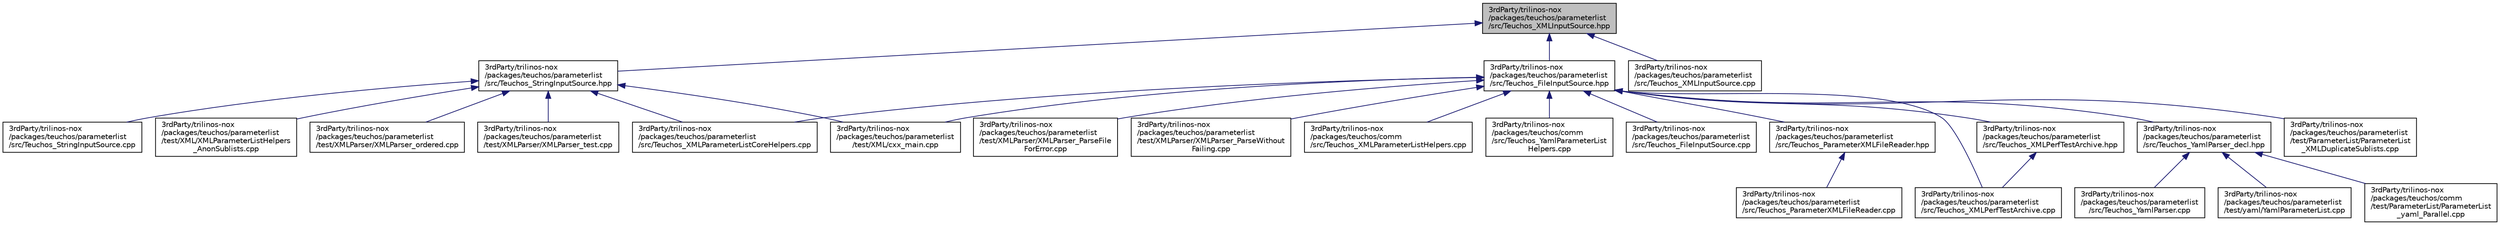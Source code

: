 digraph "3rdParty/trilinos-nox/packages/teuchos/parameterlist/src/Teuchos_XMLInputSource.hpp"
{
  edge [fontname="Helvetica",fontsize="10",labelfontname="Helvetica",labelfontsize="10"];
  node [fontname="Helvetica",fontsize="10",shape=record];
  Node40 [label="3rdParty/trilinos-nox\l/packages/teuchos/parameterlist\l/src/Teuchos_XMLInputSource.hpp",height=0.2,width=0.4,color="black", fillcolor="grey75", style="filled", fontcolor="black"];
  Node40 -> Node41 [dir="back",color="midnightblue",fontsize="10",style="solid",fontname="Helvetica"];
  Node41 [label="3rdParty/trilinos-nox\l/packages/teuchos/parameterlist\l/src/Teuchos_FileInputSource.hpp",height=0.2,width=0.4,color="black", fillcolor="white", style="filled",URL="$db/d2a/_teuchos___file_input_source_8hpp.html",tooltip="Definition of XMLInputSource derived class for reading XML from a file. "];
  Node41 -> Node42 [dir="back",color="midnightblue",fontsize="10",style="solid",fontname="Helvetica"];
  Node42 [label="3rdParty/trilinos-nox\l/packages/teuchos/comm\l/src/Teuchos_XMLParameterListHelpers.cpp",height=0.2,width=0.4,color="black", fillcolor="white", style="filled",URL="$d2/d82/_teuchos___x_m_l_parameter_list_helpers_8cpp.html"];
  Node41 -> Node43 [dir="back",color="midnightblue",fontsize="10",style="solid",fontname="Helvetica"];
  Node43 [label="3rdParty/trilinos-nox\l/packages/teuchos/comm\l/src/Teuchos_YamlParameterList\lHelpers.cpp",height=0.2,width=0.4,color="black", fillcolor="white", style="filled",URL="$d4/d9b/_teuchos___yaml_parameter_list_helpers_8cpp.html"];
  Node41 -> Node44 [dir="back",color="midnightblue",fontsize="10",style="solid",fontname="Helvetica"];
  Node44 [label="3rdParty/trilinos-nox\l/packages/teuchos/parameterlist\l/src/Teuchos_FileInputSource.cpp",height=0.2,width=0.4,color="black", fillcolor="white", style="filled",URL="$d9/d38/_teuchos___file_input_source_8cpp.html"];
  Node41 -> Node45 [dir="back",color="midnightblue",fontsize="10",style="solid",fontname="Helvetica"];
  Node45 [label="3rdParty/trilinos-nox\l/packages/teuchos/parameterlist\l/src/Teuchos_ParameterXMLFileReader.hpp",height=0.2,width=0.4,color="black", fillcolor="white", style="filled",URL="$d0/dd5/_teuchos___parameter_x_m_l_file_reader_8hpp.html"];
  Node45 -> Node46 [dir="back",color="midnightblue",fontsize="10",style="solid",fontname="Helvetica"];
  Node46 [label="3rdParty/trilinos-nox\l/packages/teuchos/parameterlist\l/src/Teuchos_ParameterXMLFileReader.cpp",height=0.2,width=0.4,color="black", fillcolor="white", style="filled",URL="$dd/d7e/_teuchos___parameter_x_m_l_file_reader_8cpp.html"];
  Node41 -> Node47 [dir="back",color="midnightblue",fontsize="10",style="solid",fontname="Helvetica"];
  Node47 [label="3rdParty/trilinos-nox\l/packages/teuchos/parameterlist\l/src/Teuchos_XMLParameterListCoreHelpers.cpp",height=0.2,width=0.4,color="black", fillcolor="white", style="filled",URL="$df/dc8/_teuchos___x_m_l_parameter_list_core_helpers_8cpp.html"];
  Node41 -> Node48 [dir="back",color="midnightblue",fontsize="10",style="solid",fontname="Helvetica"];
  Node48 [label="3rdParty/trilinos-nox\l/packages/teuchos/parameterlist\l/src/Teuchos_XMLPerfTestArchive.cpp",height=0.2,width=0.4,color="black", fillcolor="white", style="filled",URL="$df/d26/_teuchos___x_m_l_perf_test_archive_8cpp.html"];
  Node41 -> Node49 [dir="back",color="midnightblue",fontsize="10",style="solid",fontname="Helvetica"];
  Node49 [label="3rdParty/trilinos-nox\l/packages/teuchos/parameterlist\l/src/Teuchos_XMLPerfTestArchive.hpp",height=0.2,width=0.4,color="black", fillcolor="white", style="filled",URL="$d1/d14/_teuchos___x_m_l_perf_test_archive_8hpp.html",tooltip="Tools for an XML-based performance test archive. "];
  Node49 -> Node48 [dir="back",color="midnightblue",fontsize="10",style="solid",fontname="Helvetica"];
  Node41 -> Node50 [dir="back",color="midnightblue",fontsize="10",style="solid",fontname="Helvetica"];
  Node50 [label="3rdParty/trilinos-nox\l/packages/teuchos/parameterlist\l/src/Teuchos_YamlParser_decl.hpp",height=0.2,width=0.4,color="black", fillcolor="white", style="filled",URL="$d1/de1/_teuchos___yaml_parser__decl_8hpp.html"];
  Node50 -> Node51 [dir="back",color="midnightblue",fontsize="10",style="solid",fontname="Helvetica"];
  Node51 [label="3rdParty/trilinos-nox\l/packages/teuchos/comm\l/test/ParameterList/ParameterList\l_yaml_Parallel.cpp",height=0.2,width=0.4,color="black", fillcolor="white", style="filled",URL="$dc/d0f/_parameter_list__yaml___parallel_8cpp.html"];
  Node50 -> Node52 [dir="back",color="midnightblue",fontsize="10",style="solid",fontname="Helvetica"];
  Node52 [label="3rdParty/trilinos-nox\l/packages/teuchos/parameterlist\l/src/Teuchos_YamlParser.cpp",height=0.2,width=0.4,color="black", fillcolor="white", style="filled",URL="$d5/d9b/_teuchos___yaml_parser_8cpp.html"];
  Node50 -> Node53 [dir="back",color="midnightblue",fontsize="10",style="solid",fontname="Helvetica"];
  Node53 [label="3rdParty/trilinos-nox\l/packages/teuchos/parameterlist\l/test/yaml/YamlParameterList.cpp",height=0.2,width=0.4,color="black", fillcolor="white", style="filled",URL="$d9/d6e/_yaml_parameter_list_8cpp.html"];
  Node41 -> Node54 [dir="back",color="midnightblue",fontsize="10",style="solid",fontname="Helvetica"];
  Node54 [label="3rdParty/trilinos-nox\l/packages/teuchos/parameterlist\l/test/ParameterList/ParameterList\l_XMLDuplicateSublists.cpp",height=0.2,width=0.4,color="black", fillcolor="white", style="filled",URL="$db/d72/_parameter_list___x_m_l_duplicate_sublists_8cpp.html"];
  Node41 -> Node55 [dir="back",color="midnightblue",fontsize="10",style="solid",fontname="Helvetica"];
  Node55 [label="3rdParty/trilinos-nox\l/packages/teuchos/parameterlist\l/test/XML/cxx_main.cpp",height=0.2,width=0.4,color="black", fillcolor="white", style="filled",URL="$d5/dfb/teuchos_2parameterlist_2test_2_x_m_l_2cxx__main_8cpp.html"];
  Node41 -> Node56 [dir="back",color="midnightblue",fontsize="10",style="solid",fontname="Helvetica"];
  Node56 [label="3rdParty/trilinos-nox\l/packages/teuchos/parameterlist\l/test/XMLParser/XMLParser_ParseFile\lForError.cpp",height=0.2,width=0.4,color="black", fillcolor="white", style="filled",URL="$d5/d3d/_x_m_l_parser___parse_file_for_error_8cpp.html"];
  Node41 -> Node57 [dir="back",color="midnightblue",fontsize="10",style="solid",fontname="Helvetica"];
  Node57 [label="3rdParty/trilinos-nox\l/packages/teuchos/parameterlist\l/test/XMLParser/XMLParser_ParseWithout\lFailing.cpp",height=0.2,width=0.4,color="black", fillcolor="white", style="filled",URL="$d0/df1/_x_m_l_parser___parse_without_failing_8cpp.html"];
  Node40 -> Node58 [dir="back",color="midnightblue",fontsize="10",style="solid",fontname="Helvetica"];
  Node58 [label="3rdParty/trilinos-nox\l/packages/teuchos/parameterlist\l/src/Teuchos_StringInputSource.hpp",height=0.2,width=0.4,color="black", fillcolor="white", style="filled",URL="$d3/d24/_teuchos___string_input_source_8hpp.html",tooltip="Definition of XMLInputSource derived class for reading XML from a std::string. "];
  Node58 -> Node59 [dir="back",color="midnightblue",fontsize="10",style="solid",fontname="Helvetica"];
  Node59 [label="3rdParty/trilinos-nox\l/packages/teuchos/parameterlist\l/src/Teuchos_StringInputSource.cpp",height=0.2,width=0.4,color="black", fillcolor="white", style="filled",URL="$d2/d46/_teuchos___string_input_source_8cpp.html"];
  Node58 -> Node47 [dir="back",color="midnightblue",fontsize="10",style="solid",fontname="Helvetica"];
  Node58 -> Node55 [dir="back",color="midnightblue",fontsize="10",style="solid",fontname="Helvetica"];
  Node58 -> Node60 [dir="back",color="midnightblue",fontsize="10",style="solid",fontname="Helvetica"];
  Node60 [label="3rdParty/trilinos-nox\l/packages/teuchos/parameterlist\l/test/XML/XMLParameterListHelpers\l_AnonSublists.cpp",height=0.2,width=0.4,color="black", fillcolor="white", style="filled",URL="$d4/d2d/_x_m_l_parameter_list_helpers___anon_sublists_8cpp.html"];
  Node58 -> Node61 [dir="back",color="midnightblue",fontsize="10",style="solid",fontname="Helvetica"];
  Node61 [label="3rdParty/trilinos-nox\l/packages/teuchos/parameterlist\l/test/XMLParser/XMLParser_ordered.cpp",height=0.2,width=0.4,color="black", fillcolor="white", style="filled",URL="$dd/d66/_x_m_l_parser__ordered_8cpp.html"];
  Node58 -> Node62 [dir="back",color="midnightblue",fontsize="10",style="solid",fontname="Helvetica"];
  Node62 [label="3rdParty/trilinos-nox\l/packages/teuchos/parameterlist\l/test/XMLParser/XMLParser_test.cpp",height=0.2,width=0.4,color="black", fillcolor="white", style="filled",URL="$d4/d35/_x_m_l_parser__test_8cpp.html"];
  Node40 -> Node63 [dir="back",color="midnightblue",fontsize="10",style="solid",fontname="Helvetica"];
  Node63 [label="3rdParty/trilinos-nox\l/packages/teuchos/parameterlist\l/src/Teuchos_XMLInputSource.cpp",height=0.2,width=0.4,color="black", fillcolor="white", style="filled",URL="$d8/d8f/_teuchos___x_m_l_input_source_8cpp.html"];
}

